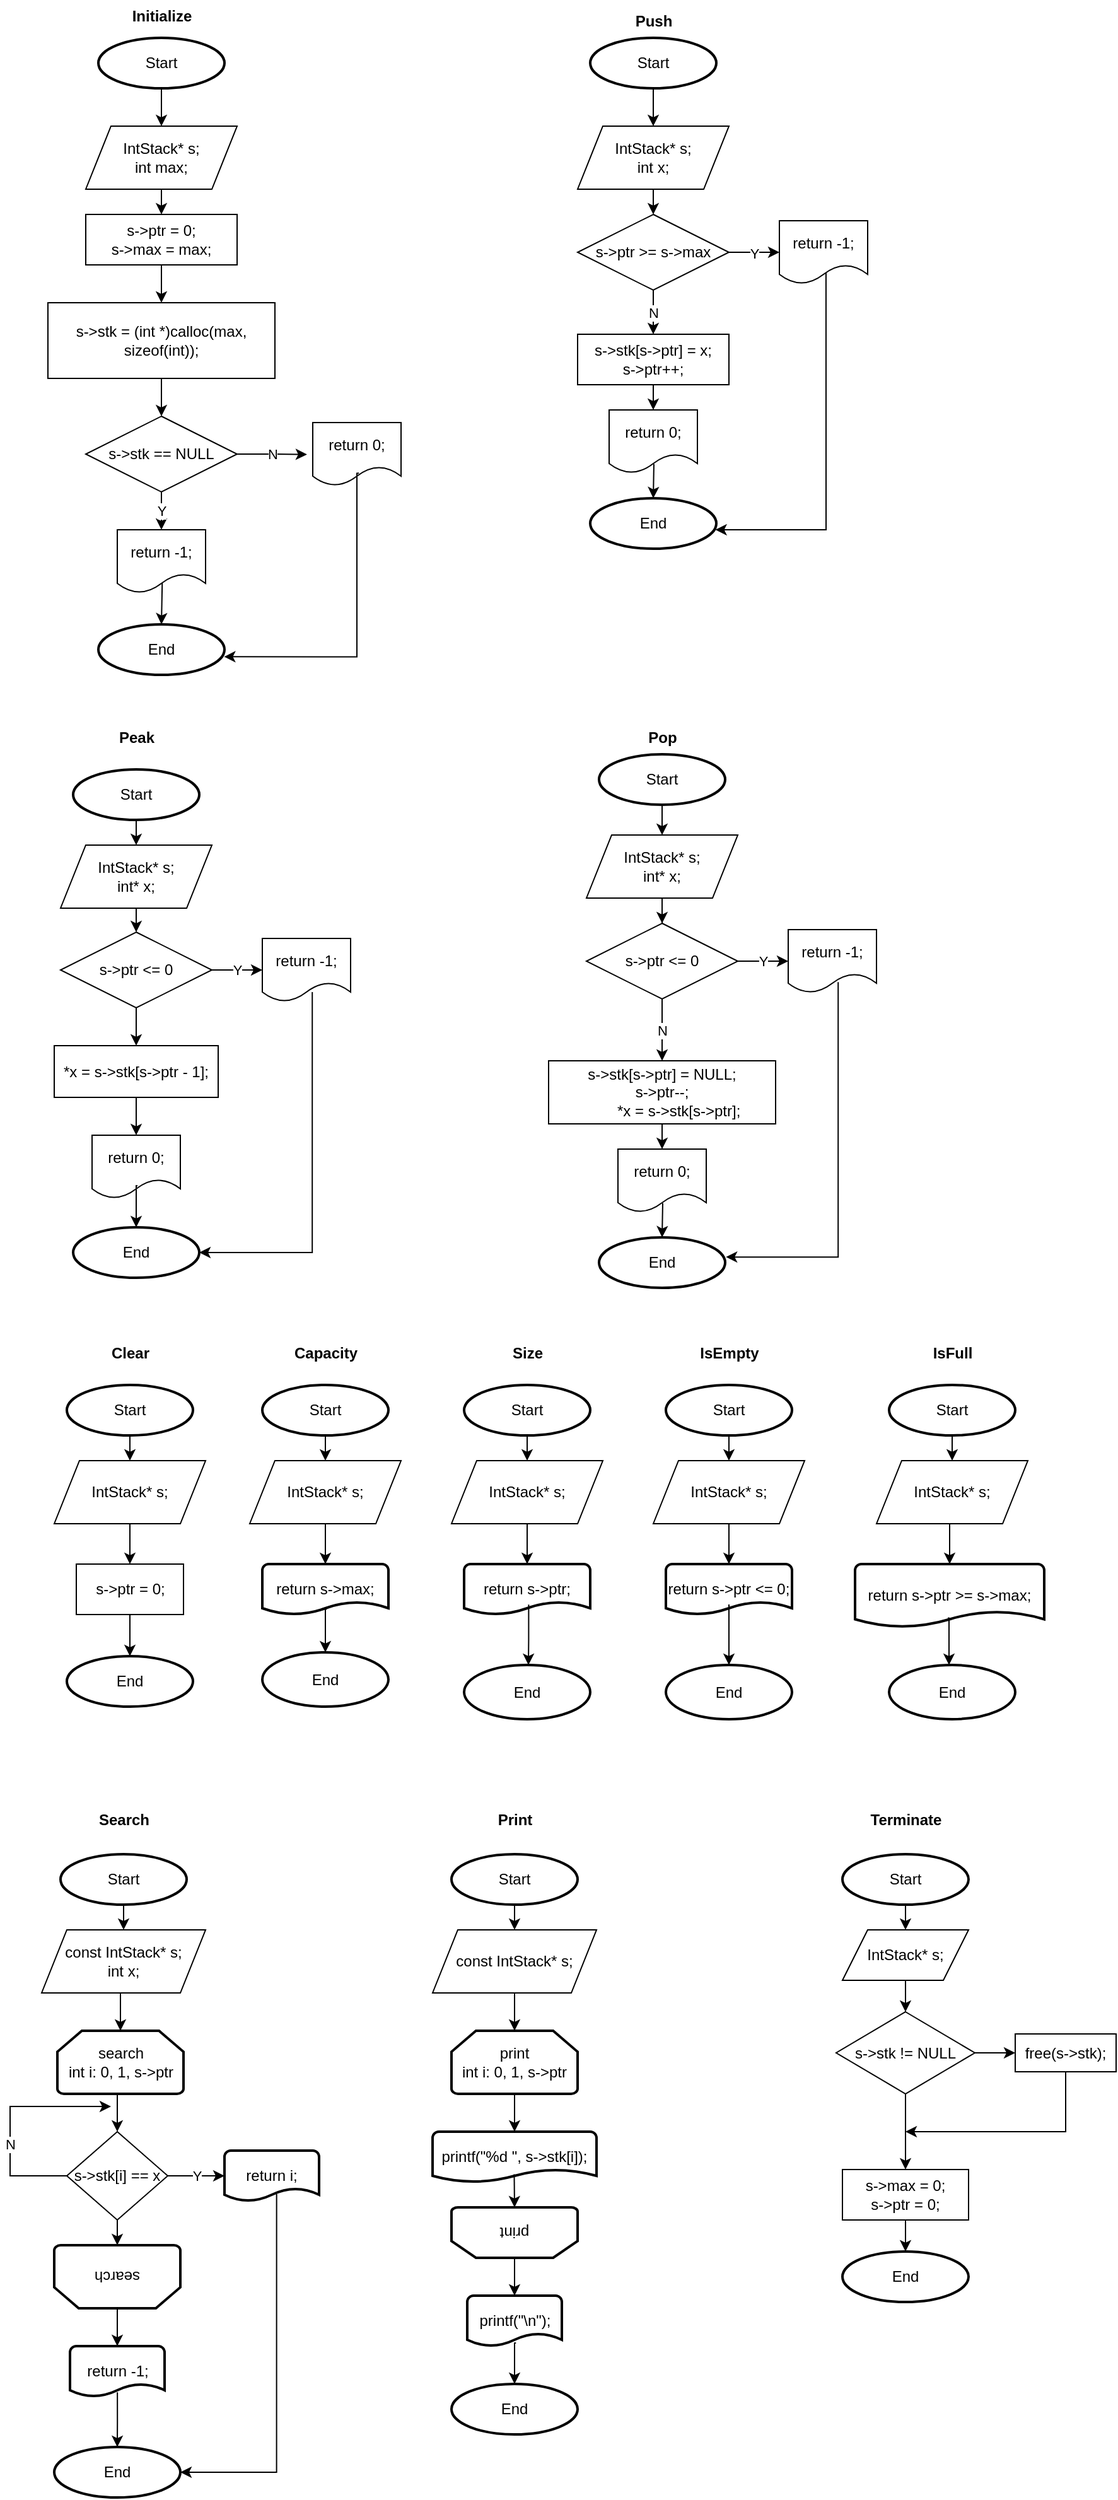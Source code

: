 <mxfile version="21.3.6" type="github">
  <diagram name="페이지-1" id="w0zcGt9oVDPHknOuhHk2">
    <mxGraphModel dx="1756" dy="884" grid="1" gridSize="10" guides="1" tooltips="1" connect="1" arrows="1" fold="1" page="1" pageScale="1" pageWidth="827" pageHeight="1169" math="0" shadow="0">
      <root>
        <mxCell id="0" />
        <mxCell id="1" parent="0" />
        <mxCell id="CyeFLiPZmWbh5IfDnScV-12" style="edgeStyle=orthogonalEdgeStyle;rounded=0;orthogonalLoop=1;jettySize=auto;html=1;exitX=0.5;exitY=1;exitDx=0;exitDy=0;exitPerimeter=0;entryX=0.5;entryY=0;entryDx=0;entryDy=0;" edge="1" parent="1" source="CyeFLiPZmWbh5IfDnScV-1" target="CyeFLiPZmWbh5IfDnScV-4">
          <mxGeometry relative="1" as="geometry" />
        </mxCell>
        <mxCell id="CyeFLiPZmWbh5IfDnScV-1" value="Start" style="strokeWidth=2;html=1;shape=mxgraph.flowchart.start_1;whiteSpace=wrap;" vertex="1" parent="1">
          <mxGeometry x="90" y="80" width="100" height="40" as="geometry" />
        </mxCell>
        <mxCell id="CyeFLiPZmWbh5IfDnScV-2" value="Initialize" style="text;align=center;fontStyle=1;verticalAlign=middle;spacingLeft=3;spacingRight=3;strokeColor=none;rotatable=0;points=[[0,0.5],[1,0.5]];portConstraint=eastwest;html=1;" vertex="1" parent="1">
          <mxGeometry x="100" y="50" width="80" height="26" as="geometry" />
        </mxCell>
        <mxCell id="CyeFLiPZmWbh5IfDnScV-13" style="edgeStyle=orthogonalEdgeStyle;rounded=0;orthogonalLoop=1;jettySize=auto;html=1;exitX=0.5;exitY=1;exitDx=0;exitDy=0;entryX=0.5;entryY=0;entryDx=0;entryDy=0;" edge="1" parent="1" source="CyeFLiPZmWbh5IfDnScV-4" target="CyeFLiPZmWbh5IfDnScV-5">
          <mxGeometry relative="1" as="geometry" />
        </mxCell>
        <mxCell id="CyeFLiPZmWbh5IfDnScV-4" value="IntStack* s;&lt;br&gt;int max;" style="shape=parallelogram;perimeter=parallelogramPerimeter;whiteSpace=wrap;html=1;fixedSize=1;" vertex="1" parent="1">
          <mxGeometry x="80" y="150" width="120" height="50" as="geometry" />
        </mxCell>
        <mxCell id="CyeFLiPZmWbh5IfDnScV-14" style="edgeStyle=orthogonalEdgeStyle;rounded=0;orthogonalLoop=1;jettySize=auto;html=1;exitX=0.5;exitY=1;exitDx=0;exitDy=0;entryX=0.5;entryY=0;entryDx=0;entryDy=0;" edge="1" parent="1" source="CyeFLiPZmWbh5IfDnScV-5" target="CyeFLiPZmWbh5IfDnScV-6">
          <mxGeometry relative="1" as="geometry" />
        </mxCell>
        <mxCell id="CyeFLiPZmWbh5IfDnScV-5" value="s-&amp;gt;ptr = 0;&lt;br&gt;s-&amp;gt;max = max;" style="rounded=0;whiteSpace=wrap;html=1;" vertex="1" parent="1">
          <mxGeometry x="80" y="220" width="120" height="40" as="geometry" />
        </mxCell>
        <mxCell id="CyeFLiPZmWbh5IfDnScV-15" style="edgeStyle=orthogonalEdgeStyle;rounded=0;orthogonalLoop=1;jettySize=auto;html=1;exitX=0.5;exitY=1;exitDx=0;exitDy=0;" edge="1" parent="1" source="CyeFLiPZmWbh5IfDnScV-6" target="CyeFLiPZmWbh5IfDnScV-7">
          <mxGeometry relative="1" as="geometry" />
        </mxCell>
        <mxCell id="CyeFLiPZmWbh5IfDnScV-6" value="s-&amp;gt;stk = (int *)calloc(max, sizeof(int));" style="rounded=0;whiteSpace=wrap;html=1;" vertex="1" parent="1">
          <mxGeometry x="50" y="290" width="180" height="60" as="geometry" />
        </mxCell>
        <mxCell id="CyeFLiPZmWbh5IfDnScV-9" value="Y" style="edgeStyle=orthogonalEdgeStyle;rounded=0;orthogonalLoop=1;jettySize=auto;html=1;exitX=0.5;exitY=1;exitDx=0;exitDy=0;entryX=0.5;entryY=0;entryDx=0;entryDy=0;" edge="1" parent="1" source="CyeFLiPZmWbh5IfDnScV-7" target="CyeFLiPZmWbh5IfDnScV-8">
          <mxGeometry relative="1" as="geometry" />
        </mxCell>
        <mxCell id="CyeFLiPZmWbh5IfDnScV-11" value="N" style="edgeStyle=orthogonalEdgeStyle;rounded=0;orthogonalLoop=1;jettySize=auto;html=1;exitX=1;exitY=0.5;exitDx=0;exitDy=0;entryX=-0.065;entryY=0.506;entryDx=0;entryDy=0;entryPerimeter=0;" edge="1" parent="1" source="CyeFLiPZmWbh5IfDnScV-7" target="CyeFLiPZmWbh5IfDnScV-10">
          <mxGeometry relative="1" as="geometry" />
        </mxCell>
        <mxCell id="CyeFLiPZmWbh5IfDnScV-7" value="s-&amp;gt;stk == NULL" style="rhombus;whiteSpace=wrap;html=1;" vertex="1" parent="1">
          <mxGeometry x="80" y="380" width="120" height="60" as="geometry" />
        </mxCell>
        <mxCell id="CyeFLiPZmWbh5IfDnScV-8" value="return -1;" style="shape=document;whiteSpace=wrap;html=1;boundedLbl=1;" vertex="1" parent="1">
          <mxGeometry x="105" y="470" width="70" height="50" as="geometry" />
        </mxCell>
        <mxCell id="CyeFLiPZmWbh5IfDnScV-10" value="return 0;" style="shape=document;whiteSpace=wrap;html=1;boundedLbl=1;" vertex="1" parent="1">
          <mxGeometry x="260" y="385" width="70" height="50" as="geometry" />
        </mxCell>
        <mxCell id="CyeFLiPZmWbh5IfDnScV-17" style="edgeStyle=orthogonalEdgeStyle;rounded=0;orthogonalLoop=1;jettySize=auto;html=1;exitX=0.509;exitY=0.848;exitDx=0;exitDy=0;exitPerimeter=0;entryX=0.5;entryY=0;entryDx=0;entryDy=0;entryPerimeter=0;" edge="1" parent="1" source="CyeFLiPZmWbh5IfDnScV-8" target="CyeFLiPZmWbh5IfDnScV-16">
          <mxGeometry relative="1" as="geometry" />
        </mxCell>
        <mxCell id="CyeFLiPZmWbh5IfDnScV-142" style="edgeStyle=orthogonalEdgeStyle;rounded=0;orthogonalLoop=1;jettySize=auto;html=1;exitX=0.523;exitY=0.803;exitDx=0;exitDy=0;exitPerimeter=0;entryX=0.997;entryY=0.642;entryDx=0;entryDy=0;entryPerimeter=0;" edge="1" parent="1" source="CyeFLiPZmWbh5IfDnScV-10" target="CyeFLiPZmWbh5IfDnScV-16">
          <mxGeometry relative="1" as="geometry">
            <Array as="points">
              <mxPoint x="295" y="425" />
              <mxPoint x="295" y="571" />
            </Array>
          </mxGeometry>
        </mxCell>
        <mxCell id="CyeFLiPZmWbh5IfDnScV-16" value="End" style="strokeWidth=2;html=1;shape=mxgraph.flowchart.start_1;whiteSpace=wrap;" vertex="1" parent="1">
          <mxGeometry x="90" y="545" width="100" height="40" as="geometry" />
        </mxCell>
        <mxCell id="CyeFLiPZmWbh5IfDnScV-18" value="Push" style="text;align=center;fontStyle=1;verticalAlign=middle;spacingLeft=3;spacingRight=3;strokeColor=none;rotatable=0;points=[[0,0.5],[1,0.5]];portConstraint=eastwest;html=1;" vertex="1" parent="1">
          <mxGeometry x="490" y="54" width="80" height="26" as="geometry" />
        </mxCell>
        <mxCell id="CyeFLiPZmWbh5IfDnScV-56" style="edgeStyle=orthogonalEdgeStyle;rounded=0;orthogonalLoop=1;jettySize=auto;html=1;exitX=0.5;exitY=1;exitDx=0;exitDy=0;exitPerimeter=0;entryX=0.5;entryY=0;entryDx=0;entryDy=0;" edge="1" parent="1" source="CyeFLiPZmWbh5IfDnScV-19" target="CyeFLiPZmWbh5IfDnScV-55">
          <mxGeometry relative="1" as="geometry" />
        </mxCell>
        <mxCell id="CyeFLiPZmWbh5IfDnScV-19" value="Start" style="strokeWidth=2;html=1;shape=mxgraph.flowchart.start_1;whiteSpace=wrap;" vertex="1" parent="1">
          <mxGeometry x="480" y="80" width="100" height="40" as="geometry" />
        </mxCell>
        <mxCell id="CyeFLiPZmWbh5IfDnScV-22" value="Y" style="edgeStyle=orthogonalEdgeStyle;rounded=0;orthogonalLoop=1;jettySize=auto;html=1;exitX=1;exitY=0.5;exitDx=0;exitDy=0;" edge="1" parent="1" source="CyeFLiPZmWbh5IfDnScV-20">
          <mxGeometry relative="1" as="geometry">
            <mxPoint x="630" y="250.0" as="targetPoint" />
          </mxGeometry>
        </mxCell>
        <mxCell id="CyeFLiPZmWbh5IfDnScV-26" value="N" style="edgeStyle=orthogonalEdgeStyle;rounded=0;orthogonalLoop=1;jettySize=auto;html=1;exitX=0.5;exitY=1;exitDx=0;exitDy=0;entryX=0.5;entryY=0;entryDx=0;entryDy=0;" edge="1" parent="1" source="CyeFLiPZmWbh5IfDnScV-20" target="CyeFLiPZmWbh5IfDnScV-24">
          <mxGeometry relative="1" as="geometry" />
        </mxCell>
        <mxCell id="CyeFLiPZmWbh5IfDnScV-20" value="s-&amp;gt;ptr &amp;gt;= s-&amp;gt;max" style="rhombus;whiteSpace=wrap;html=1;" vertex="1" parent="1">
          <mxGeometry x="470" y="220" width="120" height="60" as="geometry" />
        </mxCell>
        <mxCell id="CyeFLiPZmWbh5IfDnScV-21" value="return -1;" style="shape=document;whiteSpace=wrap;html=1;boundedLbl=1;" vertex="1" parent="1">
          <mxGeometry x="630" y="225" width="70" height="50" as="geometry" />
        </mxCell>
        <mxCell id="CyeFLiPZmWbh5IfDnScV-27" style="edgeStyle=orthogonalEdgeStyle;rounded=0;orthogonalLoop=1;jettySize=auto;html=1;exitX=0.5;exitY=1;exitDx=0;exitDy=0;entryX=0.5;entryY=0;entryDx=0;entryDy=0;" edge="1" parent="1" source="CyeFLiPZmWbh5IfDnScV-24" target="CyeFLiPZmWbh5IfDnScV-25">
          <mxGeometry relative="1" as="geometry" />
        </mxCell>
        <mxCell id="CyeFLiPZmWbh5IfDnScV-24" value="&lt;div&gt;s-&amp;gt;stk[s-&amp;gt;ptr] = x;&lt;/div&gt;&lt;div&gt;s-&amp;gt;ptr++;&lt;span style=&quot;&quot;&gt;&lt;/span&gt;&lt;/div&gt;" style="rounded=0;whiteSpace=wrap;html=1;" vertex="1" parent="1">
          <mxGeometry x="470" y="315" width="120" height="40" as="geometry" />
        </mxCell>
        <mxCell id="CyeFLiPZmWbh5IfDnScV-25" value="return 0;" style="shape=document;whiteSpace=wrap;html=1;boundedLbl=1;" vertex="1" parent="1">
          <mxGeometry x="495" y="375" width="70" height="50" as="geometry" />
        </mxCell>
        <mxCell id="CyeFLiPZmWbh5IfDnScV-39" style="edgeStyle=orthogonalEdgeStyle;rounded=0;orthogonalLoop=1;jettySize=auto;html=1;exitX=0.507;exitY=0.857;exitDx=0;exitDy=0;exitPerimeter=0;entryX=0.5;entryY=0;entryDx=0;entryDy=0;entryPerimeter=0;" edge="1" parent="1" source="CyeFLiPZmWbh5IfDnScV-25" target="CyeFLiPZmWbh5IfDnScV-38">
          <mxGeometry relative="1" as="geometry" />
        </mxCell>
        <mxCell id="CyeFLiPZmWbh5IfDnScV-144" style="edgeStyle=orthogonalEdgeStyle;rounded=0;orthogonalLoop=1;jettySize=auto;html=1;exitX=0.528;exitY=0.831;exitDx=0;exitDy=0;exitPerimeter=0;entryX=0.993;entryY=0.625;entryDx=0;entryDy=0;entryPerimeter=0;" edge="1" parent="1" source="CyeFLiPZmWbh5IfDnScV-21" target="CyeFLiPZmWbh5IfDnScV-38">
          <mxGeometry relative="1" as="geometry">
            <Array as="points">
              <mxPoint x="667" y="470" />
            </Array>
          </mxGeometry>
        </mxCell>
        <mxCell id="CyeFLiPZmWbh5IfDnScV-38" value="End" style="strokeWidth=2;html=1;shape=mxgraph.flowchart.start_1;whiteSpace=wrap;" vertex="1" parent="1">
          <mxGeometry x="480" y="445" width="100" height="40" as="geometry" />
        </mxCell>
        <mxCell id="CyeFLiPZmWbh5IfDnScV-40" value="Pop" style="text;align=center;fontStyle=1;verticalAlign=middle;spacingLeft=3;spacingRight=3;strokeColor=none;rotatable=0;points=[[0,0.5],[1,0.5]];portConstraint=eastwest;html=1;" vertex="1" parent="1">
          <mxGeometry x="497" y="622" width="80" height="26" as="geometry" />
        </mxCell>
        <mxCell id="CyeFLiPZmWbh5IfDnScV-59" style="edgeStyle=orthogonalEdgeStyle;rounded=0;orthogonalLoop=1;jettySize=auto;html=1;exitX=0.5;exitY=1;exitDx=0;exitDy=0;exitPerimeter=0;" edge="1" parent="1" source="CyeFLiPZmWbh5IfDnScV-42" target="CyeFLiPZmWbh5IfDnScV-58">
          <mxGeometry relative="1" as="geometry" />
        </mxCell>
        <mxCell id="CyeFLiPZmWbh5IfDnScV-42" value="Start" style="strokeWidth=2;html=1;shape=mxgraph.flowchart.start_1;whiteSpace=wrap;" vertex="1" parent="1">
          <mxGeometry x="487" y="648" width="100" height="40" as="geometry" />
        </mxCell>
        <mxCell id="CyeFLiPZmWbh5IfDnScV-43" value="Y" style="edgeStyle=orthogonalEdgeStyle;rounded=0;orthogonalLoop=1;jettySize=auto;html=1;exitX=1;exitY=0.5;exitDx=0;exitDy=0;" edge="1" parent="1" source="CyeFLiPZmWbh5IfDnScV-45" target="CyeFLiPZmWbh5IfDnScV-46">
          <mxGeometry relative="1" as="geometry" />
        </mxCell>
        <mxCell id="CyeFLiPZmWbh5IfDnScV-44" value="N" style="edgeStyle=orthogonalEdgeStyle;rounded=0;orthogonalLoop=1;jettySize=auto;html=1;exitX=0.5;exitY=1;exitDx=0;exitDy=0;entryX=0.5;entryY=0;entryDx=0;entryDy=0;" edge="1" parent="1" source="CyeFLiPZmWbh5IfDnScV-45" target="CyeFLiPZmWbh5IfDnScV-48">
          <mxGeometry relative="1" as="geometry" />
        </mxCell>
        <mxCell id="CyeFLiPZmWbh5IfDnScV-45" value="s-&amp;gt;ptr &amp;lt;= 0" style="rhombus;whiteSpace=wrap;html=1;" vertex="1" parent="1">
          <mxGeometry x="477" y="782" width="120" height="60" as="geometry" />
        </mxCell>
        <mxCell id="CyeFLiPZmWbh5IfDnScV-46" value="return -1;" style="shape=document;whiteSpace=wrap;html=1;boundedLbl=1;" vertex="1" parent="1">
          <mxGeometry x="637" y="787" width="70" height="50" as="geometry" />
        </mxCell>
        <mxCell id="CyeFLiPZmWbh5IfDnScV-47" style="edgeStyle=orthogonalEdgeStyle;rounded=0;orthogonalLoop=1;jettySize=auto;html=1;exitX=0.5;exitY=1;exitDx=0;exitDy=0;entryX=0.5;entryY=0;entryDx=0;entryDy=0;" edge="1" parent="1" source="CyeFLiPZmWbh5IfDnScV-48" target="CyeFLiPZmWbh5IfDnScV-49">
          <mxGeometry relative="1" as="geometry" />
        </mxCell>
        <mxCell id="CyeFLiPZmWbh5IfDnScV-48" value="&lt;div&gt;s-&amp;gt;stk[s-&amp;gt;ptr] = NULL;&lt;/div&gt;&lt;div&gt;s-&amp;gt;ptr--;&lt;span style=&quot;&quot;&gt;&lt;/span&gt;&lt;/div&gt;&lt;div&gt;&lt;span style=&quot;&quot;&gt;&lt;span style=&quot;&quot;&gt;&lt;span style=&quot;white-space: pre;&quot;&gt;&amp;nbsp;&amp;nbsp;&amp;nbsp;&amp;nbsp;&lt;/span&gt;&lt;span style=&quot;white-space: pre;&quot;&gt;&amp;nbsp;&amp;nbsp;&amp;nbsp;&amp;nbsp;&lt;/span&gt;&lt;/span&gt;*x = s-&amp;gt;stk[s-&amp;gt;ptr];&lt;/span&gt;&lt;/div&gt;" style="rounded=0;whiteSpace=wrap;html=1;" vertex="1" parent="1">
          <mxGeometry x="447" y="891" width="180" height="50" as="geometry" />
        </mxCell>
        <mxCell id="CyeFLiPZmWbh5IfDnScV-49" value="return 0;" style="shape=document;whiteSpace=wrap;html=1;boundedLbl=1;" vertex="1" parent="1">
          <mxGeometry x="502" y="961" width="70" height="50" as="geometry" />
        </mxCell>
        <mxCell id="CyeFLiPZmWbh5IfDnScV-50" style="edgeStyle=orthogonalEdgeStyle;rounded=0;orthogonalLoop=1;jettySize=auto;html=1;exitX=0.507;exitY=0.857;exitDx=0;exitDy=0;exitPerimeter=0;entryX=0.5;entryY=0;entryDx=0;entryDy=0;entryPerimeter=0;" edge="1" parent="1" source="CyeFLiPZmWbh5IfDnScV-49" target="CyeFLiPZmWbh5IfDnScV-51">
          <mxGeometry relative="1" as="geometry" />
        </mxCell>
        <mxCell id="CyeFLiPZmWbh5IfDnScV-140" style="edgeStyle=orthogonalEdgeStyle;rounded=0;orthogonalLoop=1;jettySize=auto;html=1;exitX=0.566;exitY=0.832;exitDx=0;exitDy=0;exitPerimeter=0;entryX=1.006;entryY=0.389;entryDx=0;entryDy=0;entryPerimeter=0;" edge="1" parent="1" source="CyeFLiPZmWbh5IfDnScV-46" target="CyeFLiPZmWbh5IfDnScV-51">
          <mxGeometry relative="1" as="geometry">
            <Array as="points">
              <mxPoint x="677" y="1047" />
            </Array>
          </mxGeometry>
        </mxCell>
        <mxCell id="CyeFLiPZmWbh5IfDnScV-51" value="End" style="strokeWidth=2;html=1;shape=mxgraph.flowchart.start_1;whiteSpace=wrap;" vertex="1" parent="1">
          <mxGeometry x="487" y="1031" width="100" height="40" as="geometry" />
        </mxCell>
        <mxCell id="CyeFLiPZmWbh5IfDnScV-53" value="Peak" style="text;align=center;fontStyle=1;verticalAlign=middle;spacingLeft=3;spacingRight=3;strokeColor=none;rotatable=0;points=[[0,0.5],[1,0.5]];portConstraint=eastwest;html=1;" vertex="1" parent="1">
          <mxGeometry x="80" y="622" width="80" height="26" as="geometry" />
        </mxCell>
        <mxCell id="CyeFLiPZmWbh5IfDnScV-62" style="edgeStyle=orthogonalEdgeStyle;rounded=0;orthogonalLoop=1;jettySize=auto;html=1;exitX=0.5;exitY=1;exitDx=0;exitDy=0;exitPerimeter=0;entryX=0.5;entryY=0;entryDx=0;entryDy=0;" edge="1" parent="1" source="CyeFLiPZmWbh5IfDnScV-54" target="CyeFLiPZmWbh5IfDnScV-61">
          <mxGeometry relative="1" as="geometry" />
        </mxCell>
        <mxCell id="CyeFLiPZmWbh5IfDnScV-54" value="Start" style="strokeWidth=2;html=1;shape=mxgraph.flowchart.start_1;whiteSpace=wrap;" vertex="1" parent="1">
          <mxGeometry x="70" y="660" width="100" height="40" as="geometry" />
        </mxCell>
        <mxCell id="CyeFLiPZmWbh5IfDnScV-57" style="edgeStyle=orthogonalEdgeStyle;rounded=0;orthogonalLoop=1;jettySize=auto;html=1;exitX=0.5;exitY=1;exitDx=0;exitDy=0;entryX=0.5;entryY=0;entryDx=0;entryDy=0;" edge="1" parent="1" source="CyeFLiPZmWbh5IfDnScV-55" target="CyeFLiPZmWbh5IfDnScV-20">
          <mxGeometry relative="1" as="geometry" />
        </mxCell>
        <mxCell id="CyeFLiPZmWbh5IfDnScV-55" value="IntStack* s;&lt;br&gt;int x;" style="shape=parallelogram;perimeter=parallelogramPerimeter;whiteSpace=wrap;html=1;fixedSize=1;" vertex="1" parent="1">
          <mxGeometry x="470" y="150" width="120" height="50" as="geometry" />
        </mxCell>
        <mxCell id="CyeFLiPZmWbh5IfDnScV-60" style="edgeStyle=orthogonalEdgeStyle;rounded=0;orthogonalLoop=1;jettySize=auto;html=1;exitX=0.5;exitY=1;exitDx=0;exitDy=0;" edge="1" parent="1" source="CyeFLiPZmWbh5IfDnScV-58" target="CyeFLiPZmWbh5IfDnScV-45">
          <mxGeometry relative="1" as="geometry" />
        </mxCell>
        <mxCell id="CyeFLiPZmWbh5IfDnScV-58" value="IntStack* s;&lt;br&gt;int* x;" style="shape=parallelogram;perimeter=parallelogramPerimeter;whiteSpace=wrap;html=1;fixedSize=1;" vertex="1" parent="1">
          <mxGeometry x="477" y="712" width="120" height="50" as="geometry" />
        </mxCell>
        <mxCell id="CyeFLiPZmWbh5IfDnScV-68" style="edgeStyle=orthogonalEdgeStyle;rounded=0;orthogonalLoop=1;jettySize=auto;html=1;exitX=0.5;exitY=1;exitDx=0;exitDy=0;entryX=0.5;entryY=0;entryDx=0;entryDy=0;" edge="1" parent="1" source="CyeFLiPZmWbh5IfDnScV-61" target="CyeFLiPZmWbh5IfDnScV-63">
          <mxGeometry relative="1" as="geometry" />
        </mxCell>
        <mxCell id="CyeFLiPZmWbh5IfDnScV-61" value="IntStack* s;&lt;br&gt;int* x;" style="shape=parallelogram;perimeter=parallelogramPerimeter;whiteSpace=wrap;html=1;fixedSize=1;" vertex="1" parent="1">
          <mxGeometry x="60" y="720" width="120" height="50" as="geometry" />
        </mxCell>
        <mxCell id="CyeFLiPZmWbh5IfDnScV-65" value="Y" style="edgeStyle=orthogonalEdgeStyle;rounded=0;orthogonalLoop=1;jettySize=auto;html=1;exitX=1;exitY=0.5;exitDx=0;exitDy=0;entryX=0;entryY=0.5;entryDx=0;entryDy=0;" edge="1" parent="1" source="CyeFLiPZmWbh5IfDnScV-63" target="CyeFLiPZmWbh5IfDnScV-64">
          <mxGeometry relative="1" as="geometry" />
        </mxCell>
        <mxCell id="CyeFLiPZmWbh5IfDnScV-69" style="edgeStyle=orthogonalEdgeStyle;rounded=0;orthogonalLoop=1;jettySize=auto;html=1;exitX=0.5;exitY=1;exitDx=0;exitDy=0;" edge="1" parent="1" source="CyeFLiPZmWbh5IfDnScV-63" target="CyeFLiPZmWbh5IfDnScV-66">
          <mxGeometry relative="1" as="geometry" />
        </mxCell>
        <mxCell id="CyeFLiPZmWbh5IfDnScV-63" value="s-&amp;gt;ptr &amp;lt;= 0" style="rhombus;whiteSpace=wrap;html=1;" vertex="1" parent="1">
          <mxGeometry x="60" y="789" width="120" height="60" as="geometry" />
        </mxCell>
        <mxCell id="CyeFLiPZmWbh5IfDnScV-64" value="return -1;" style="shape=document;whiteSpace=wrap;html=1;boundedLbl=1;" vertex="1" parent="1">
          <mxGeometry x="220" y="794" width="70" height="50" as="geometry" />
        </mxCell>
        <mxCell id="CyeFLiPZmWbh5IfDnScV-71" style="edgeStyle=orthogonalEdgeStyle;rounded=0;orthogonalLoop=1;jettySize=auto;html=1;exitX=0.5;exitY=1;exitDx=0;exitDy=0;entryX=0.5;entryY=0;entryDx=0;entryDy=0;" edge="1" parent="1" source="CyeFLiPZmWbh5IfDnScV-66" target="CyeFLiPZmWbh5IfDnScV-70">
          <mxGeometry relative="1" as="geometry" />
        </mxCell>
        <mxCell id="CyeFLiPZmWbh5IfDnScV-66" value="*x = s-&amp;gt;stk[s-&amp;gt;ptr - 1];" style="rounded=0;whiteSpace=wrap;html=1;" vertex="1" parent="1">
          <mxGeometry x="55" y="879" width="130" height="41" as="geometry" />
        </mxCell>
        <mxCell id="CyeFLiPZmWbh5IfDnScV-70" value="return 0;" style="shape=document;whiteSpace=wrap;html=1;boundedLbl=1;" vertex="1" parent="1">
          <mxGeometry x="85" y="950" width="70" height="50" as="geometry" />
        </mxCell>
        <mxCell id="CyeFLiPZmWbh5IfDnScV-72" style="edgeStyle=orthogonalEdgeStyle;rounded=0;orthogonalLoop=1;jettySize=auto;html=1;exitX=0.509;exitY=0.848;exitDx=0;exitDy=0;exitPerimeter=0;entryX=0.5;entryY=0;entryDx=0;entryDy=0;entryPerimeter=0;" edge="1" parent="1" target="CyeFLiPZmWbh5IfDnScV-73">
          <mxGeometry relative="1" as="geometry">
            <mxPoint x="121" y="990" as="sourcePoint" />
          </mxGeometry>
        </mxCell>
        <mxCell id="CyeFLiPZmWbh5IfDnScV-139" style="edgeStyle=orthogonalEdgeStyle;rounded=0;orthogonalLoop=1;jettySize=auto;html=1;entryX=1;entryY=0.5;entryDx=0;entryDy=0;entryPerimeter=0;exitX=0.566;exitY=0.85;exitDx=0;exitDy=0;exitPerimeter=0;" edge="1" parent="1" source="CyeFLiPZmWbh5IfDnScV-64" target="CyeFLiPZmWbh5IfDnScV-73">
          <mxGeometry relative="1" as="geometry">
            <mxPoint x="310" y="880" as="sourcePoint" />
            <Array as="points">
              <mxPoint x="260" y="1043" />
            </Array>
          </mxGeometry>
        </mxCell>
        <mxCell id="CyeFLiPZmWbh5IfDnScV-73" value="End" style="strokeWidth=2;html=1;shape=mxgraph.flowchart.start_1;whiteSpace=wrap;" vertex="1" parent="1">
          <mxGeometry x="70" y="1023" width="100" height="40" as="geometry" />
        </mxCell>
        <mxCell id="CyeFLiPZmWbh5IfDnScV-74" value="Clear" style="text;align=center;fontStyle=1;verticalAlign=middle;spacingLeft=3;spacingRight=3;strokeColor=none;rotatable=0;points=[[0,0.5],[1,0.5]];portConstraint=eastwest;html=1;" vertex="1" parent="1">
          <mxGeometry x="75" y="1110" width="80" height="26" as="geometry" />
        </mxCell>
        <mxCell id="CyeFLiPZmWbh5IfDnScV-75" style="edgeStyle=orthogonalEdgeStyle;rounded=0;orthogonalLoop=1;jettySize=auto;html=1;exitX=0.5;exitY=1;exitDx=0;exitDy=0;exitPerimeter=0;entryX=0.5;entryY=0;entryDx=0;entryDy=0;" edge="1" parent="1" source="CyeFLiPZmWbh5IfDnScV-76" target="CyeFLiPZmWbh5IfDnScV-77">
          <mxGeometry relative="1" as="geometry" />
        </mxCell>
        <mxCell id="CyeFLiPZmWbh5IfDnScV-76" value="Start" style="strokeWidth=2;html=1;shape=mxgraph.flowchart.start_1;whiteSpace=wrap;" vertex="1" parent="1">
          <mxGeometry x="65" y="1148" width="100" height="40" as="geometry" />
        </mxCell>
        <mxCell id="CyeFLiPZmWbh5IfDnScV-110" style="edgeStyle=orthogonalEdgeStyle;rounded=0;orthogonalLoop=1;jettySize=auto;html=1;exitX=0.5;exitY=1;exitDx=0;exitDy=0;" edge="1" parent="1" source="CyeFLiPZmWbh5IfDnScV-77" target="CyeFLiPZmWbh5IfDnScV-99">
          <mxGeometry relative="1" as="geometry" />
        </mxCell>
        <mxCell id="CyeFLiPZmWbh5IfDnScV-77" value="IntStack* s;" style="shape=parallelogram;perimeter=parallelogramPerimeter;whiteSpace=wrap;html=1;fixedSize=1;" vertex="1" parent="1">
          <mxGeometry x="55" y="1208" width="120" height="50" as="geometry" />
        </mxCell>
        <mxCell id="CyeFLiPZmWbh5IfDnScV-78" value="Capacity" style="text;align=center;fontStyle=1;verticalAlign=middle;spacingLeft=3;spacingRight=3;strokeColor=none;rotatable=0;points=[[0,0.5],[1,0.5]];portConstraint=eastwest;html=1;" vertex="1" parent="1">
          <mxGeometry x="230" y="1110" width="80" height="26" as="geometry" />
        </mxCell>
        <mxCell id="CyeFLiPZmWbh5IfDnScV-79" style="edgeStyle=orthogonalEdgeStyle;rounded=0;orthogonalLoop=1;jettySize=auto;html=1;exitX=0.5;exitY=1;exitDx=0;exitDy=0;exitPerimeter=0;entryX=0.5;entryY=0;entryDx=0;entryDy=0;" edge="1" parent="1" source="CyeFLiPZmWbh5IfDnScV-80" target="CyeFLiPZmWbh5IfDnScV-81">
          <mxGeometry relative="1" as="geometry" />
        </mxCell>
        <mxCell id="CyeFLiPZmWbh5IfDnScV-80" value="Start" style="strokeWidth=2;html=1;shape=mxgraph.flowchart.start_1;whiteSpace=wrap;" vertex="1" parent="1">
          <mxGeometry x="220" y="1148" width="100" height="40" as="geometry" />
        </mxCell>
        <mxCell id="CyeFLiPZmWbh5IfDnScV-111" style="edgeStyle=orthogonalEdgeStyle;rounded=0;orthogonalLoop=1;jettySize=auto;html=1;exitX=0.5;exitY=1;exitDx=0;exitDy=0;entryX=0.5;entryY=0;entryDx=0;entryDy=0;entryPerimeter=0;" edge="1" parent="1" source="CyeFLiPZmWbh5IfDnScV-81" target="CyeFLiPZmWbh5IfDnScV-100">
          <mxGeometry relative="1" as="geometry" />
        </mxCell>
        <mxCell id="CyeFLiPZmWbh5IfDnScV-81" value="IntStack* s;" style="shape=parallelogram;perimeter=parallelogramPerimeter;whiteSpace=wrap;html=1;fixedSize=1;" vertex="1" parent="1">
          <mxGeometry x="210" y="1208" width="120" height="50" as="geometry" />
        </mxCell>
        <mxCell id="CyeFLiPZmWbh5IfDnScV-87" value="Size" style="text;align=center;fontStyle=1;verticalAlign=middle;spacingLeft=3;spacingRight=3;strokeColor=none;rotatable=0;points=[[0,0.5],[1,0.5]];portConstraint=eastwest;html=1;" vertex="1" parent="1">
          <mxGeometry x="390" y="1110" width="80" height="26" as="geometry" />
        </mxCell>
        <mxCell id="CyeFLiPZmWbh5IfDnScV-88" style="edgeStyle=orthogonalEdgeStyle;rounded=0;orthogonalLoop=1;jettySize=auto;html=1;exitX=0.5;exitY=1;exitDx=0;exitDy=0;exitPerimeter=0;entryX=0.5;entryY=0;entryDx=0;entryDy=0;" edge="1" parent="1" source="CyeFLiPZmWbh5IfDnScV-89" target="CyeFLiPZmWbh5IfDnScV-90">
          <mxGeometry relative="1" as="geometry" />
        </mxCell>
        <mxCell id="CyeFLiPZmWbh5IfDnScV-89" value="Start" style="strokeWidth=2;html=1;shape=mxgraph.flowchart.start_1;whiteSpace=wrap;" vertex="1" parent="1">
          <mxGeometry x="380" y="1148" width="100" height="40" as="geometry" />
        </mxCell>
        <mxCell id="CyeFLiPZmWbh5IfDnScV-115" style="edgeStyle=orthogonalEdgeStyle;rounded=0;orthogonalLoop=1;jettySize=auto;html=1;exitX=0.5;exitY=1;exitDx=0;exitDy=0;entryX=0.5;entryY=0;entryDx=0;entryDy=0;entryPerimeter=0;" edge="1" parent="1" source="CyeFLiPZmWbh5IfDnScV-90" target="CyeFLiPZmWbh5IfDnScV-101">
          <mxGeometry relative="1" as="geometry" />
        </mxCell>
        <mxCell id="CyeFLiPZmWbh5IfDnScV-90" value="IntStack* s;" style="shape=parallelogram;perimeter=parallelogramPerimeter;whiteSpace=wrap;html=1;fixedSize=1;" vertex="1" parent="1">
          <mxGeometry x="370" y="1208" width="120" height="50" as="geometry" />
        </mxCell>
        <mxCell id="CyeFLiPZmWbh5IfDnScV-91" value="IsEmpty" style="text;align=center;fontStyle=1;verticalAlign=middle;spacingLeft=3;spacingRight=3;strokeColor=none;rotatable=0;points=[[0,0.5],[1,0.5]];portConstraint=eastwest;html=1;" vertex="1" parent="1">
          <mxGeometry x="550" y="1110" width="80" height="26" as="geometry" />
        </mxCell>
        <mxCell id="CyeFLiPZmWbh5IfDnScV-92" style="edgeStyle=orthogonalEdgeStyle;rounded=0;orthogonalLoop=1;jettySize=auto;html=1;exitX=0.5;exitY=1;exitDx=0;exitDy=0;exitPerimeter=0;entryX=0.5;entryY=0;entryDx=0;entryDy=0;" edge="1" parent="1" source="CyeFLiPZmWbh5IfDnScV-93" target="CyeFLiPZmWbh5IfDnScV-94">
          <mxGeometry relative="1" as="geometry" />
        </mxCell>
        <mxCell id="CyeFLiPZmWbh5IfDnScV-93" value="Start" style="strokeWidth=2;html=1;shape=mxgraph.flowchart.start_1;whiteSpace=wrap;" vertex="1" parent="1">
          <mxGeometry x="540" y="1148" width="100" height="40" as="geometry" />
        </mxCell>
        <mxCell id="CyeFLiPZmWbh5IfDnScV-118" style="edgeStyle=orthogonalEdgeStyle;rounded=0;orthogonalLoop=1;jettySize=auto;html=1;exitX=0.5;exitY=1;exitDx=0;exitDy=0;entryX=0.5;entryY=0;entryDx=0;entryDy=0;entryPerimeter=0;" edge="1" parent="1" source="CyeFLiPZmWbh5IfDnScV-94" target="CyeFLiPZmWbh5IfDnScV-102">
          <mxGeometry relative="1" as="geometry" />
        </mxCell>
        <mxCell id="CyeFLiPZmWbh5IfDnScV-94" value="IntStack* s;" style="shape=parallelogram;perimeter=parallelogramPerimeter;whiteSpace=wrap;html=1;fixedSize=1;" vertex="1" parent="1">
          <mxGeometry x="530" y="1208" width="120" height="50" as="geometry" />
        </mxCell>
        <mxCell id="CyeFLiPZmWbh5IfDnScV-95" value="IsFull" style="text;align=center;fontStyle=1;verticalAlign=middle;spacingLeft=3;spacingRight=3;strokeColor=none;rotatable=0;points=[[0,0.5],[1,0.5]];portConstraint=eastwest;html=1;" vertex="1" parent="1">
          <mxGeometry x="727" y="1110" width="80" height="26" as="geometry" />
        </mxCell>
        <mxCell id="CyeFLiPZmWbh5IfDnScV-96" style="edgeStyle=orthogonalEdgeStyle;rounded=0;orthogonalLoop=1;jettySize=auto;html=1;exitX=0.5;exitY=1;exitDx=0;exitDy=0;exitPerimeter=0;entryX=0.5;entryY=0;entryDx=0;entryDy=0;" edge="1" parent="1" source="CyeFLiPZmWbh5IfDnScV-97" target="CyeFLiPZmWbh5IfDnScV-98">
          <mxGeometry relative="1" as="geometry" />
        </mxCell>
        <mxCell id="CyeFLiPZmWbh5IfDnScV-97" value="Start" style="strokeWidth=2;html=1;shape=mxgraph.flowchart.start_1;whiteSpace=wrap;" vertex="1" parent="1">
          <mxGeometry x="717" y="1148" width="100" height="40" as="geometry" />
        </mxCell>
        <mxCell id="CyeFLiPZmWbh5IfDnScV-119" style="edgeStyle=orthogonalEdgeStyle;rounded=0;orthogonalLoop=1;jettySize=auto;html=1;exitX=0.5;exitY=1;exitDx=0;exitDy=0;entryX=0.5;entryY=0;entryDx=0;entryDy=0;entryPerimeter=0;" edge="1" parent="1" source="CyeFLiPZmWbh5IfDnScV-98" target="CyeFLiPZmWbh5IfDnScV-103">
          <mxGeometry relative="1" as="geometry" />
        </mxCell>
        <mxCell id="CyeFLiPZmWbh5IfDnScV-98" value="IntStack* s;" style="shape=parallelogram;perimeter=parallelogramPerimeter;whiteSpace=wrap;html=1;fixedSize=1;" vertex="1" parent="1">
          <mxGeometry x="707" y="1208" width="120" height="50" as="geometry" />
        </mxCell>
        <mxCell id="CyeFLiPZmWbh5IfDnScV-109" style="edgeStyle=orthogonalEdgeStyle;rounded=0;orthogonalLoop=1;jettySize=auto;html=1;exitX=0.5;exitY=1;exitDx=0;exitDy=0;entryX=0.5;entryY=0;entryDx=0;entryDy=0;entryPerimeter=0;" edge="1" parent="1" source="CyeFLiPZmWbh5IfDnScV-99" target="CyeFLiPZmWbh5IfDnScV-106">
          <mxGeometry relative="1" as="geometry" />
        </mxCell>
        <mxCell id="CyeFLiPZmWbh5IfDnScV-99" value="s-&amp;gt;ptr = 0;" style="rounded=0;whiteSpace=wrap;html=1;" vertex="1" parent="1">
          <mxGeometry x="72.5" y="1290" width="85" height="40" as="geometry" />
        </mxCell>
        <mxCell id="CyeFLiPZmWbh5IfDnScV-100" value="return s-&amp;gt;max;" style="strokeWidth=2;html=1;shape=mxgraph.flowchart.document2;whiteSpace=wrap;size=0.25;" vertex="1" parent="1">
          <mxGeometry x="220" y="1290" width="100" height="40" as="geometry" />
        </mxCell>
        <mxCell id="CyeFLiPZmWbh5IfDnScV-101" value="return s-&amp;gt;ptr;" style="strokeWidth=2;html=1;shape=mxgraph.flowchart.document2;whiteSpace=wrap;size=0.25;" vertex="1" parent="1">
          <mxGeometry x="380" y="1290" width="100" height="40" as="geometry" />
        </mxCell>
        <mxCell id="CyeFLiPZmWbh5IfDnScV-102" value="return s-&amp;gt;ptr &amp;lt;= 0;" style="strokeWidth=2;html=1;shape=mxgraph.flowchart.document2;whiteSpace=wrap;size=0.25;" vertex="1" parent="1">
          <mxGeometry x="540" y="1290" width="100" height="40" as="geometry" />
        </mxCell>
        <mxCell id="CyeFLiPZmWbh5IfDnScV-103" value="return s-&amp;gt;ptr &amp;gt;= s-&amp;gt;max;" style="strokeWidth=2;html=1;shape=mxgraph.flowchart.document2;whiteSpace=wrap;size=0.25;" vertex="1" parent="1">
          <mxGeometry x="690" y="1290" width="150" height="50" as="geometry" />
        </mxCell>
        <mxCell id="CyeFLiPZmWbh5IfDnScV-106" value="End" style="strokeWidth=2;html=1;shape=mxgraph.flowchart.start_1;whiteSpace=wrap;" vertex="1" parent="1">
          <mxGeometry x="65" y="1363" width="100" height="40" as="geometry" />
        </mxCell>
        <mxCell id="CyeFLiPZmWbh5IfDnScV-107" style="edgeStyle=orthogonalEdgeStyle;rounded=0;orthogonalLoop=1;jettySize=auto;html=1;exitX=0.512;exitY=0.892;exitDx=0;exitDy=0;exitPerimeter=0;entryX=0.5;entryY=0;entryDx=0;entryDy=0;entryPerimeter=0;" edge="1" parent="1" target="CyeFLiPZmWbh5IfDnScV-108" source="CyeFLiPZmWbh5IfDnScV-100">
          <mxGeometry relative="1" as="geometry">
            <mxPoint x="271" y="1330" as="sourcePoint" />
          </mxGeometry>
        </mxCell>
        <mxCell id="CyeFLiPZmWbh5IfDnScV-108" value="End" style="strokeWidth=2;html=1;shape=mxgraph.flowchart.start_1;whiteSpace=wrap;" vertex="1" parent="1">
          <mxGeometry x="220" y="1360" width="100" height="43" as="geometry" />
        </mxCell>
        <mxCell id="CyeFLiPZmWbh5IfDnScV-117" style="edgeStyle=orthogonalEdgeStyle;rounded=0;orthogonalLoop=1;jettySize=auto;html=1;exitX=0.512;exitY=0.804;exitDx=0;exitDy=0;exitPerimeter=0;" edge="1" parent="1" source="CyeFLiPZmWbh5IfDnScV-101">
          <mxGeometry relative="1" as="geometry">
            <mxPoint x="431" y="1370" as="targetPoint" />
          </mxGeometry>
        </mxCell>
        <mxCell id="CyeFLiPZmWbh5IfDnScV-112" value="End" style="strokeWidth=2;html=1;shape=mxgraph.flowchart.start_1;whiteSpace=wrap;" vertex="1" parent="1">
          <mxGeometry x="380" y="1370" width="100" height="43" as="geometry" />
        </mxCell>
        <mxCell id="CyeFLiPZmWbh5IfDnScV-113" value="End" style="strokeWidth=2;html=1;shape=mxgraph.flowchart.start_1;whiteSpace=wrap;" vertex="1" parent="1">
          <mxGeometry x="540" y="1370" width="100" height="43" as="geometry" />
        </mxCell>
        <mxCell id="CyeFLiPZmWbh5IfDnScV-114" value="End" style="strokeWidth=2;html=1;shape=mxgraph.flowchart.start_1;whiteSpace=wrap;" vertex="1" parent="1">
          <mxGeometry x="717" y="1370" width="100" height="43" as="geometry" />
        </mxCell>
        <mxCell id="CyeFLiPZmWbh5IfDnScV-123" style="edgeStyle=orthogonalEdgeStyle;rounded=0;orthogonalLoop=1;jettySize=auto;html=1;exitX=0.512;exitY=0.804;exitDx=0;exitDy=0;exitPerimeter=0;" edge="1" parent="1">
          <mxGeometry relative="1" as="geometry">
            <mxPoint x="590" y="1322" as="sourcePoint" />
            <mxPoint x="590" y="1370" as="targetPoint" />
          </mxGeometry>
        </mxCell>
        <mxCell id="CyeFLiPZmWbh5IfDnScV-124" style="edgeStyle=orthogonalEdgeStyle;rounded=0;orthogonalLoop=1;jettySize=auto;html=1;exitX=0.49;exitY=0.855;exitDx=0;exitDy=0;exitPerimeter=0;entryX=0.5;entryY=0;entryDx=0;entryDy=0;entryPerimeter=0;" edge="1" parent="1" source="CyeFLiPZmWbh5IfDnScV-103">
          <mxGeometry relative="1" as="geometry">
            <mxPoint x="765.5" y="1336" as="sourcePoint" />
            <mxPoint x="764.5" y="1370" as="targetPoint" />
          </mxGeometry>
        </mxCell>
        <mxCell id="CyeFLiPZmWbh5IfDnScV-126" value="Search" style="text;align=center;fontStyle=1;verticalAlign=middle;spacingLeft=3;spacingRight=3;strokeColor=none;rotatable=0;points=[[0,0.5],[1,0.5]];portConstraint=eastwest;html=1;" vertex="1" parent="1">
          <mxGeometry x="70" y="1480" width="80" height="26" as="geometry" />
        </mxCell>
        <mxCell id="CyeFLiPZmWbh5IfDnScV-127" value="Print" style="text;align=center;fontStyle=1;verticalAlign=middle;spacingLeft=3;spacingRight=3;strokeColor=none;rotatable=0;points=[[0,0.5],[1,0.5]];portConstraint=eastwest;html=1;" vertex="1" parent="1">
          <mxGeometry x="380" y="1480" width="80" height="26" as="geometry" />
        </mxCell>
        <mxCell id="CyeFLiPZmWbh5IfDnScV-128" value="Terminate" style="text;align=center;fontStyle=1;verticalAlign=middle;spacingLeft=3;spacingRight=3;strokeColor=none;rotatable=0;points=[[0,0.5],[1,0.5]];portConstraint=eastwest;html=1;" vertex="1" parent="1">
          <mxGeometry x="690" y="1480" width="80" height="26" as="geometry" />
        </mxCell>
        <mxCell id="CyeFLiPZmWbh5IfDnScV-159" style="edgeStyle=orthogonalEdgeStyle;rounded=0;orthogonalLoop=1;jettySize=auto;html=1;exitX=0.5;exitY=1;exitDx=0;exitDy=0;entryX=0.5;entryY=0;entryDx=0;entryDy=0;entryPerimeter=0;" edge="1" parent="1" source="CyeFLiPZmWbh5IfDnScV-129" target="CyeFLiPZmWbh5IfDnScV-131">
          <mxGeometry relative="1" as="geometry" />
        </mxCell>
        <mxCell id="CyeFLiPZmWbh5IfDnScV-129" value="const IntStack* s;&lt;br&gt;int x;" style="shape=parallelogram;perimeter=parallelogramPerimeter;whiteSpace=wrap;html=1;fixedSize=1;" vertex="1" parent="1">
          <mxGeometry x="45" y="1580" width="130" height="50" as="geometry" />
        </mxCell>
        <mxCell id="CyeFLiPZmWbh5IfDnScV-157" style="edgeStyle=orthogonalEdgeStyle;rounded=0;orthogonalLoop=1;jettySize=auto;html=1;exitX=0.5;exitY=1;exitDx=0;exitDy=0;exitPerimeter=0;entryX=0.5;entryY=0;entryDx=0;entryDy=0;" edge="1" parent="1" source="CyeFLiPZmWbh5IfDnScV-130" target="CyeFLiPZmWbh5IfDnScV-129">
          <mxGeometry relative="1" as="geometry" />
        </mxCell>
        <mxCell id="CyeFLiPZmWbh5IfDnScV-130" value="Start" style="strokeWidth=2;html=1;shape=mxgraph.flowchart.start_1;whiteSpace=wrap;" vertex="1" parent="1">
          <mxGeometry x="60" y="1520" width="100" height="40" as="geometry" />
        </mxCell>
        <mxCell id="CyeFLiPZmWbh5IfDnScV-134" style="edgeStyle=orthogonalEdgeStyle;rounded=0;orthogonalLoop=1;jettySize=auto;html=1;exitX=0.5;exitY=1;exitDx=0;exitDy=0;exitPerimeter=0;entryX=0.5;entryY=0;entryDx=0;entryDy=0;" edge="1" parent="1" source="CyeFLiPZmWbh5IfDnScV-131" target="CyeFLiPZmWbh5IfDnScV-132">
          <mxGeometry relative="1" as="geometry" />
        </mxCell>
        <mxCell id="CyeFLiPZmWbh5IfDnScV-131" value="search&lt;br&gt;int i: 0, 1, s-&amp;gt;ptr" style="strokeWidth=2;html=1;shape=mxgraph.flowchart.loop_limit;whiteSpace=wrap;" vertex="1" parent="1">
          <mxGeometry x="57.5" y="1660" width="100" height="50" as="geometry" />
        </mxCell>
        <mxCell id="CyeFLiPZmWbh5IfDnScV-148" value="Y" style="edgeStyle=orthogonalEdgeStyle;rounded=0;orthogonalLoop=1;jettySize=auto;html=1;exitX=1;exitY=0.5;exitDx=0;exitDy=0;entryX=0;entryY=0.5;entryDx=0;entryDy=0;entryPerimeter=0;" edge="1" parent="1" source="CyeFLiPZmWbh5IfDnScV-132" target="CyeFLiPZmWbh5IfDnScV-147">
          <mxGeometry relative="1" as="geometry" />
        </mxCell>
        <mxCell id="CyeFLiPZmWbh5IfDnScV-153" value="N" style="edgeStyle=orthogonalEdgeStyle;rounded=0;orthogonalLoop=1;jettySize=auto;html=1;exitX=0;exitY=0.5;exitDx=0;exitDy=0;" edge="1" parent="1" source="CyeFLiPZmWbh5IfDnScV-132">
          <mxGeometry x="-0.222" relative="1" as="geometry">
            <mxPoint x="100" y="1720" as="targetPoint" />
            <Array as="points">
              <mxPoint x="20" y="1775" />
              <mxPoint x="20" y="1720" />
            </Array>
            <mxPoint as="offset" />
          </mxGeometry>
        </mxCell>
        <mxCell id="CyeFLiPZmWbh5IfDnScV-154" style="edgeStyle=orthogonalEdgeStyle;rounded=0;orthogonalLoop=1;jettySize=auto;html=1;exitX=0.5;exitY=1;exitDx=0;exitDy=0;entryX=0.5;entryY=1;entryDx=0;entryDy=0;entryPerimeter=0;" edge="1" parent="1" source="CyeFLiPZmWbh5IfDnScV-132" target="CyeFLiPZmWbh5IfDnScV-149">
          <mxGeometry relative="1" as="geometry">
            <mxPoint x="104.793" y="1890" as="targetPoint" />
          </mxGeometry>
        </mxCell>
        <mxCell id="CyeFLiPZmWbh5IfDnScV-132" value="s-&amp;gt;stk[i] == x" style="rhombus;whiteSpace=wrap;html=1;" vertex="1" parent="1">
          <mxGeometry x="65" y="1740" width="80" height="70" as="geometry" />
        </mxCell>
        <mxCell id="CyeFLiPZmWbh5IfDnScV-147" value="return i;" style="strokeWidth=2;html=1;shape=mxgraph.flowchart.document2;whiteSpace=wrap;size=0.25;" vertex="1" parent="1">
          <mxGeometry x="190" y="1755" width="75" height="40" as="geometry" />
        </mxCell>
        <mxCell id="CyeFLiPZmWbh5IfDnScV-161" style="edgeStyle=orthogonalEdgeStyle;rounded=0;orthogonalLoop=1;jettySize=auto;html=1;exitX=0.5;exitY=0;exitDx=0;exitDy=0;exitPerimeter=0;entryX=0.5;entryY=0;entryDx=0;entryDy=0;entryPerimeter=0;" edge="1" parent="1" source="CyeFLiPZmWbh5IfDnScV-149" target="CyeFLiPZmWbh5IfDnScV-160">
          <mxGeometry relative="1" as="geometry" />
        </mxCell>
        <mxCell id="CyeFLiPZmWbh5IfDnScV-149" value="search" style="strokeWidth=2;html=1;shape=mxgraph.flowchart.loop_limit;whiteSpace=wrap;rotation=-180;" vertex="1" parent="1">
          <mxGeometry x="55" y="1830" width="100" height="50" as="geometry" />
        </mxCell>
        <mxCell id="CyeFLiPZmWbh5IfDnScV-160" value="return -1;" style="strokeWidth=2;html=1;shape=mxgraph.flowchart.document2;whiteSpace=wrap;size=0.25;" vertex="1" parent="1">
          <mxGeometry x="67.5" y="1910" width="75" height="40" as="geometry" />
        </mxCell>
        <mxCell id="CyeFLiPZmWbh5IfDnScV-163" style="edgeStyle=orthogonalEdgeStyle;rounded=0;orthogonalLoop=1;jettySize=auto;html=1;exitX=0.501;exitY=0.916;exitDx=0;exitDy=0;exitPerimeter=0;entryX=0.5;entryY=0;entryDx=0;entryDy=0;entryPerimeter=0;" edge="1" parent="1" source="CyeFLiPZmWbh5IfDnScV-160" target="CyeFLiPZmWbh5IfDnScV-162">
          <mxGeometry relative="1" as="geometry" />
        </mxCell>
        <mxCell id="CyeFLiPZmWbh5IfDnScV-164" style="edgeStyle=orthogonalEdgeStyle;rounded=0;orthogonalLoop=1;jettySize=auto;html=1;exitX=0.551;exitY=0.86;exitDx=0;exitDy=0;exitPerimeter=0;entryX=1;entryY=0.5;entryDx=0;entryDy=0;entryPerimeter=0;" edge="1" parent="1" source="CyeFLiPZmWbh5IfDnScV-147" target="CyeFLiPZmWbh5IfDnScV-162">
          <mxGeometry relative="1" as="geometry">
            <Array as="points">
              <mxPoint x="231" y="2010" />
            </Array>
          </mxGeometry>
        </mxCell>
        <mxCell id="CyeFLiPZmWbh5IfDnScV-162" value="End" style="strokeWidth=2;html=1;shape=mxgraph.flowchart.start_1;whiteSpace=wrap;" vertex="1" parent="1">
          <mxGeometry x="55" y="1990" width="100" height="40" as="geometry" />
        </mxCell>
        <mxCell id="CyeFLiPZmWbh5IfDnScV-170" style="edgeStyle=orthogonalEdgeStyle;rounded=0;orthogonalLoop=1;jettySize=auto;html=1;exitX=0.5;exitY=1;exitDx=0;exitDy=0;exitPerimeter=0;entryX=0.5;entryY=0;entryDx=0;entryDy=0;" edge="1" parent="1" source="CyeFLiPZmWbh5IfDnScV-165" target="CyeFLiPZmWbh5IfDnScV-166">
          <mxGeometry relative="1" as="geometry" />
        </mxCell>
        <mxCell id="CyeFLiPZmWbh5IfDnScV-165" value="Start" style="strokeWidth=2;html=1;shape=mxgraph.flowchart.start_1;whiteSpace=wrap;" vertex="1" parent="1">
          <mxGeometry x="370" y="1520" width="100" height="40" as="geometry" />
        </mxCell>
        <mxCell id="CyeFLiPZmWbh5IfDnScV-171" style="edgeStyle=orthogonalEdgeStyle;rounded=0;orthogonalLoop=1;jettySize=auto;html=1;exitX=0.5;exitY=1;exitDx=0;exitDy=0;" edge="1" parent="1" source="CyeFLiPZmWbh5IfDnScV-166" target="CyeFLiPZmWbh5IfDnScV-167">
          <mxGeometry relative="1" as="geometry" />
        </mxCell>
        <mxCell id="CyeFLiPZmWbh5IfDnScV-166" value="const IntStack* s;" style="shape=parallelogram;perimeter=parallelogramPerimeter;whiteSpace=wrap;html=1;fixedSize=1;" vertex="1" parent="1">
          <mxGeometry x="355" y="1580" width="130" height="50" as="geometry" />
        </mxCell>
        <mxCell id="CyeFLiPZmWbh5IfDnScV-173" style="edgeStyle=orthogonalEdgeStyle;rounded=0;orthogonalLoop=1;jettySize=auto;html=1;exitX=0.5;exitY=1;exitDx=0;exitDy=0;exitPerimeter=0;" edge="1" parent="1" source="CyeFLiPZmWbh5IfDnScV-167" target="CyeFLiPZmWbh5IfDnScV-169">
          <mxGeometry relative="1" as="geometry" />
        </mxCell>
        <mxCell id="CyeFLiPZmWbh5IfDnScV-167" value="print&lt;br&gt;int i: 0, 1, s-&amp;gt;ptr" style="strokeWidth=2;html=1;shape=mxgraph.flowchart.loop_limit;whiteSpace=wrap;" vertex="1" parent="1">
          <mxGeometry x="370" y="1660" width="100" height="50" as="geometry" />
        </mxCell>
        <mxCell id="CyeFLiPZmWbh5IfDnScV-169" value="printf(&quot;%d &quot;, s-&amp;gt;stk[i]);" style="strokeWidth=2;html=1;shape=mxgraph.flowchart.document2;whiteSpace=wrap;size=0.25;" vertex="1" parent="1">
          <mxGeometry x="355" y="1740" width="130" height="40" as="geometry" />
        </mxCell>
        <mxCell id="CyeFLiPZmWbh5IfDnScV-175" style="edgeStyle=orthogonalEdgeStyle;rounded=0;orthogonalLoop=1;jettySize=auto;html=1;exitX=0.498;exitY=0.844;exitDx=0;exitDy=0;exitPerimeter=0;entryX=0.5;entryY=1;entryDx=0;entryDy=0;entryPerimeter=0;" edge="1" parent="1" source="CyeFLiPZmWbh5IfDnScV-169" target="CyeFLiPZmWbh5IfDnScV-174">
          <mxGeometry relative="1" as="geometry" />
        </mxCell>
        <mxCell id="CyeFLiPZmWbh5IfDnScV-178" style="edgeStyle=orthogonalEdgeStyle;rounded=0;orthogonalLoop=1;jettySize=auto;html=1;exitX=0.5;exitY=0;exitDx=0;exitDy=0;exitPerimeter=0;entryX=0.5;entryY=0;entryDx=0;entryDy=0;entryPerimeter=0;" edge="1" parent="1" source="CyeFLiPZmWbh5IfDnScV-174" target="CyeFLiPZmWbh5IfDnScV-177">
          <mxGeometry relative="1" as="geometry" />
        </mxCell>
        <mxCell id="CyeFLiPZmWbh5IfDnScV-174" value="print" style="strokeWidth=2;html=1;shape=mxgraph.flowchart.loop_limit;whiteSpace=wrap;rotation=-180;" vertex="1" parent="1">
          <mxGeometry x="370" y="1800" width="100" height="40" as="geometry" />
        </mxCell>
        <mxCell id="CyeFLiPZmWbh5IfDnScV-176" style="edgeStyle=orthogonalEdgeStyle;rounded=0;orthogonalLoop=1;jettySize=auto;html=1;exitX=0.5;exitY=0;exitDx=0;exitDy=0;exitPerimeter=0;" edge="1" parent="1" source="CyeFLiPZmWbh5IfDnScV-174" target="CyeFLiPZmWbh5IfDnScV-174">
          <mxGeometry relative="1" as="geometry" />
        </mxCell>
        <mxCell id="CyeFLiPZmWbh5IfDnScV-177" value="printf(&quot;\n&quot;);" style="strokeWidth=2;html=1;shape=mxgraph.flowchart.document2;whiteSpace=wrap;size=0.25;" vertex="1" parent="1">
          <mxGeometry x="382.5" y="1870" width="75" height="40" as="geometry" />
        </mxCell>
        <mxCell id="CyeFLiPZmWbh5IfDnScV-180" style="edgeStyle=orthogonalEdgeStyle;rounded=0;orthogonalLoop=1;jettySize=auto;html=1;exitX=0.515;exitY=0.939;exitDx=0;exitDy=0;exitPerimeter=0;entryX=0.5;entryY=0;entryDx=0;entryDy=0;entryPerimeter=0;" edge="1" parent="1" source="CyeFLiPZmWbh5IfDnScV-177" target="CyeFLiPZmWbh5IfDnScV-179">
          <mxGeometry relative="1" as="geometry" />
        </mxCell>
        <mxCell id="CyeFLiPZmWbh5IfDnScV-179" value="End" style="strokeWidth=2;html=1;shape=mxgraph.flowchart.start_1;whiteSpace=wrap;" vertex="1" parent="1">
          <mxGeometry x="370" y="1940" width="100" height="40" as="geometry" />
        </mxCell>
        <mxCell id="CyeFLiPZmWbh5IfDnScV-186" style="edgeStyle=orthogonalEdgeStyle;rounded=0;orthogonalLoop=1;jettySize=auto;html=1;exitX=0.5;exitY=1;exitDx=0;exitDy=0;entryX=0.5;entryY=0;entryDx=0;entryDy=0;" edge="1" parent="1" source="CyeFLiPZmWbh5IfDnScV-181" target="CyeFLiPZmWbh5IfDnScV-183">
          <mxGeometry relative="1" as="geometry" />
        </mxCell>
        <mxCell id="CyeFLiPZmWbh5IfDnScV-181" value="IntStack* s;" style="shape=parallelogram;perimeter=parallelogramPerimeter;whiteSpace=wrap;html=1;fixedSize=1;" vertex="1" parent="1">
          <mxGeometry x="680" y="1580" width="100" height="40" as="geometry" />
        </mxCell>
        <mxCell id="CyeFLiPZmWbh5IfDnScV-185" style="edgeStyle=orthogonalEdgeStyle;rounded=0;orthogonalLoop=1;jettySize=auto;html=1;exitX=0.5;exitY=1;exitDx=0;exitDy=0;exitPerimeter=0;entryX=0.5;entryY=0;entryDx=0;entryDy=0;" edge="1" parent="1" source="CyeFLiPZmWbh5IfDnScV-182" target="CyeFLiPZmWbh5IfDnScV-181">
          <mxGeometry relative="1" as="geometry" />
        </mxCell>
        <mxCell id="CyeFLiPZmWbh5IfDnScV-182" value="Start" style="strokeWidth=2;html=1;shape=mxgraph.flowchart.start_1;whiteSpace=wrap;" vertex="1" parent="1">
          <mxGeometry x="680" y="1520" width="100" height="40" as="geometry" />
        </mxCell>
        <mxCell id="CyeFLiPZmWbh5IfDnScV-187" style="edgeStyle=orthogonalEdgeStyle;rounded=0;orthogonalLoop=1;jettySize=auto;html=1;exitX=0.5;exitY=1;exitDx=0;exitDy=0;entryX=0.5;entryY=0;entryDx=0;entryDy=0;" edge="1" parent="1" source="CyeFLiPZmWbh5IfDnScV-183" target="CyeFLiPZmWbh5IfDnScV-184">
          <mxGeometry relative="1" as="geometry" />
        </mxCell>
        <mxCell id="CyeFLiPZmWbh5IfDnScV-190" style="edgeStyle=orthogonalEdgeStyle;rounded=0;orthogonalLoop=1;jettySize=auto;html=1;exitX=1;exitY=0.5;exitDx=0;exitDy=0;entryX=0;entryY=0.5;entryDx=0;entryDy=0;" edge="1" parent="1" source="CyeFLiPZmWbh5IfDnScV-183" target="CyeFLiPZmWbh5IfDnScV-189">
          <mxGeometry relative="1" as="geometry" />
        </mxCell>
        <mxCell id="CyeFLiPZmWbh5IfDnScV-183" value="s-&gt;stk != NULL" style="rhombus;whiteSpace=wrap;html=1;" vertex="1" parent="1">
          <mxGeometry x="675" y="1645" width="110" height="65" as="geometry" />
        </mxCell>
        <mxCell id="CyeFLiPZmWbh5IfDnScV-193" style="edgeStyle=orthogonalEdgeStyle;rounded=0;orthogonalLoop=1;jettySize=auto;html=1;exitX=0.5;exitY=1;exitDx=0;exitDy=0;" edge="1" parent="1" source="CyeFLiPZmWbh5IfDnScV-184" target="CyeFLiPZmWbh5IfDnScV-192">
          <mxGeometry relative="1" as="geometry" />
        </mxCell>
        <mxCell id="CyeFLiPZmWbh5IfDnScV-184" value="&lt;div&gt;s-&amp;gt;max = 0;&lt;/div&gt;&lt;div&gt;s-&amp;gt;ptr = 0;&lt;span style=&quot;&quot;&gt;&lt;/span&gt;&lt;/div&gt;" style="rounded=0;whiteSpace=wrap;html=1;" vertex="1" parent="1">
          <mxGeometry x="680" y="1770" width="100" height="40" as="geometry" />
        </mxCell>
        <mxCell id="CyeFLiPZmWbh5IfDnScV-191" style="edgeStyle=orthogonalEdgeStyle;rounded=0;orthogonalLoop=1;jettySize=auto;html=1;exitX=0.5;exitY=1;exitDx=0;exitDy=0;" edge="1" parent="1" source="CyeFLiPZmWbh5IfDnScV-189">
          <mxGeometry relative="1" as="geometry">
            <mxPoint x="730" y="1740" as="targetPoint" />
            <Array as="points">
              <mxPoint x="857" y="1740" />
            </Array>
          </mxGeometry>
        </mxCell>
        <mxCell id="CyeFLiPZmWbh5IfDnScV-189" value="free(s-&amp;gt;stk);" style="rounded=0;whiteSpace=wrap;html=1;" vertex="1" parent="1">
          <mxGeometry x="817" y="1662.5" width="80" height="30" as="geometry" />
        </mxCell>
        <mxCell id="CyeFLiPZmWbh5IfDnScV-192" value="End" style="strokeWidth=2;html=1;shape=mxgraph.flowchart.start_1;whiteSpace=wrap;" vertex="1" parent="1">
          <mxGeometry x="680" y="1835" width="100" height="40" as="geometry" />
        </mxCell>
      </root>
    </mxGraphModel>
  </diagram>
</mxfile>
